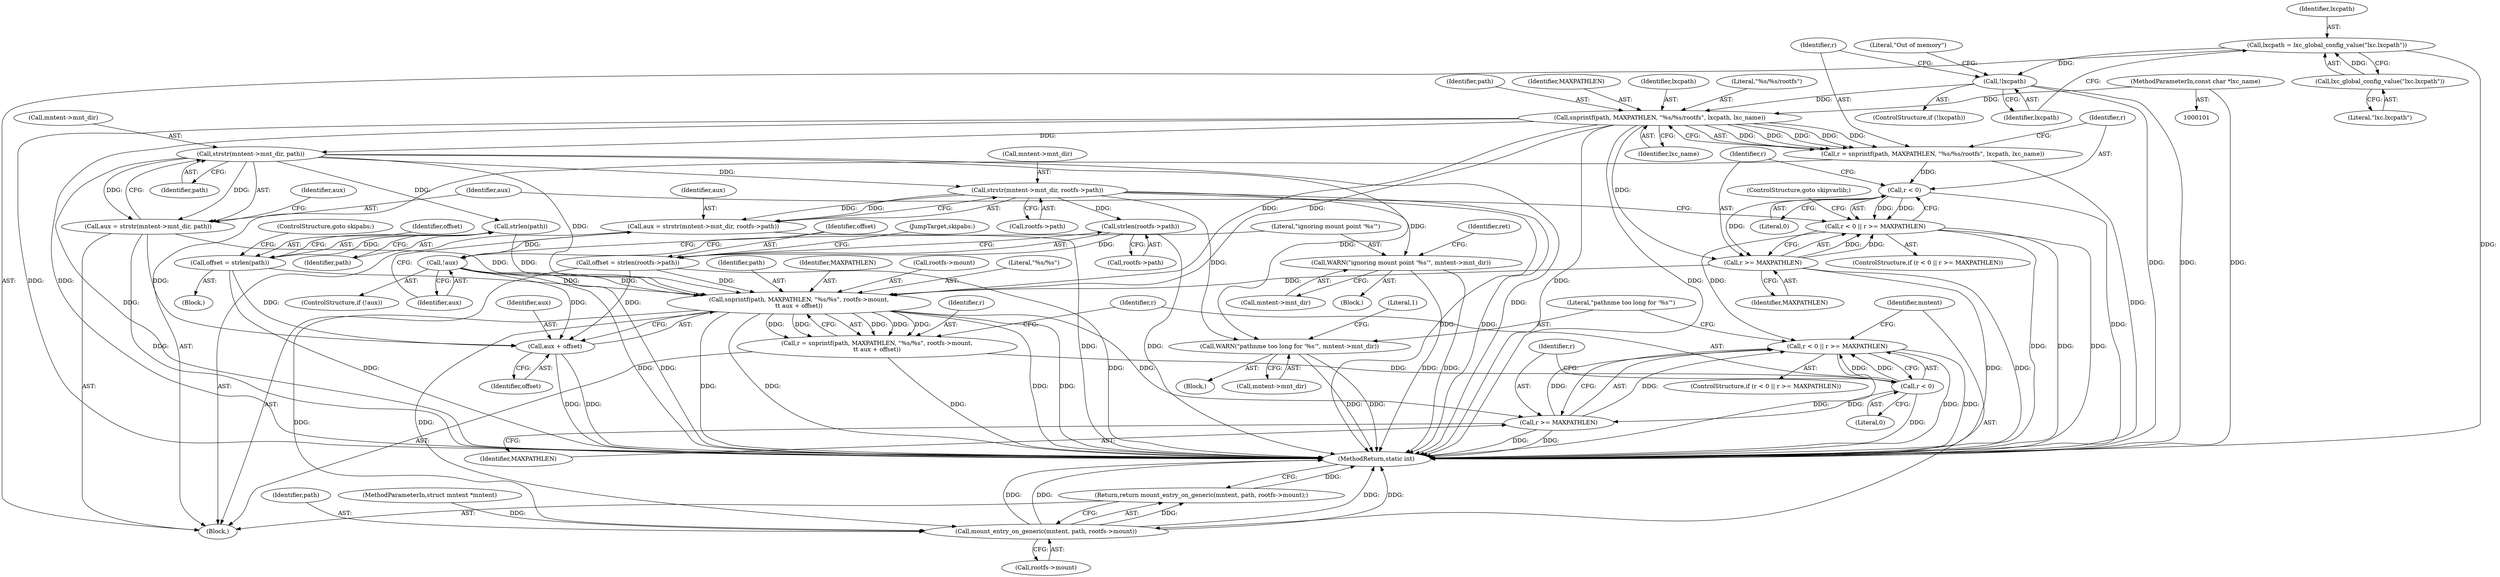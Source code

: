digraph "0_lxc_592fd47a6245508b79fe6ac819fe6d3b2c1289be_6@API" {
"1000130" [label="(Call,snprintf(path, MAXPATHLEN, \"%s/%s/rootfs\", lxcpath, lxc_name))"];
"1000120" [label="(Call,!lxcpath)"];
"1000115" [label="(Call,lxcpath = lxc_global_config_value(\"lxc.lxcpath\"))"];
"1000117" [label="(Call,lxc_global_config_value(\"lxc.lxcpath\"))"];
"1000104" [label="(MethodParameterIn,const char *lxc_name)"];
"1000128" [label="(Call,r = snprintf(path, MAXPATHLEN, \"%s/%s/rootfs\", lxcpath, lxc_name))"];
"1000138" [label="(Call,r < 0)"];
"1000137" [label="(Call,r < 0 || r >= MAXPATHLEN)"];
"1000201" [label="(Call,r < 0 || r >= MAXPATHLEN)"];
"1000141" [label="(Call,r >= MAXPATHLEN)"];
"1000190" [label="(Call,snprintf(path, MAXPATHLEN, \"%s/%s\", rootfs->mount,\n\t\t aux + offset))"];
"1000188" [label="(Call,r = snprintf(path, MAXPATHLEN, \"%s/%s\", rootfs->mount,\n\t\t aux + offset))"];
"1000202" [label="(Call,r < 0)"];
"1000205" [label="(Call,r >= MAXPATHLEN)"];
"1000218" [label="(Call,mount_entry_on_generic(mntent, path, rootfs->mount))"];
"1000217" [label="(Return,return mount_entry_on_generic(mntent, path, rootfs->mount);)"];
"1000147" [label="(Call,strstr(mntent->mnt_dir, path))"];
"1000145" [label="(Call,aux = strstr(mntent->mnt_dir, path))"];
"1000197" [label="(Call,aux + offset)"];
"1000157" [label="(Call,strlen(path))"];
"1000155" [label="(Call,offset = strlen(path))"];
"1000163" [label="(Call,strstr(mntent->mnt_dir, rootfs->path))"];
"1000161" [label="(Call,aux = strstr(mntent->mnt_dir, rootfs->path))"];
"1000171" [label="(Call,!aux)"];
"1000174" [label="(Call,WARN(\"ignoring mount point '%s'\", mntent->mnt_dir))"];
"1000183" [label="(Call,strlen(rootfs->path))"];
"1000181" [label="(Call,offset = strlen(rootfs->path))"];
"1000209" [label="(Call,WARN(\"pathnme too long for '%s'\", mntent->mnt_dir))"];
"1000136" [label="(ControlStructure,if (r < 0 || r >= MAXPATHLEN))"];
"1000200" [label="(ControlStructure,if (r < 0 || r >= MAXPATHLEN))"];
"1000180" [label="(Identifier,ret)"];
"1000171" [label="(Call,!aux)"];
"1000191" [label="(Identifier,path)"];
"1000161" [label="(Call,aux = strstr(mntent->mnt_dir, rootfs->path))"];
"1000134" [label="(Identifier,lxcpath)"];
"1000224" [label="(MethodReturn,static int)"];
"1000147" [label="(Call,strstr(mntent->mnt_dir, path))"];
"1000219" [label="(Identifier,mntent)"];
"1000117" [label="(Call,lxc_global_config_value(\"lxc.lxcpath\"))"];
"1000157" [label="(Call,strlen(path))"];
"1000220" [label="(Identifier,path)"];
"1000140" [label="(Literal,0)"];
"1000137" [label="(Call,r < 0 || r >= MAXPATHLEN)"];
"1000173" [label="(Block,)"];
"1000156" [label="(Identifier,offset)"];
"1000216" [label="(Literal,1)"];
"1000130" [label="(Call,snprintf(path, MAXPATHLEN, \"%s/%s/rootfs\", lxcpath, lxc_name))"];
"1000104" [label="(MethodParameterIn,const char *lxc_name)"];
"1000116" [label="(Identifier,lxcpath)"];
"1000181" [label="(Call,offset = strlen(rootfs->path))"];
"1000133" [label="(Literal,\"%s/%s/rootfs\")"];
"1000119" [label="(ControlStructure,if (!lxcpath))"];
"1000164" [label="(Call,mntent->mnt_dir)"];
"1000154" [label="(Block,)"];
"1000170" [label="(ControlStructure,if (!aux))"];
"1000201" [label="(Call,r < 0 || r >= MAXPATHLEN)"];
"1000129" [label="(Identifier,r)"];
"1000187" [label="(JumpTarget,skipabs:)"];
"1000192" [label="(Identifier,MAXPATHLEN)"];
"1000146" [label="(Identifier,aux)"];
"1000139" [label="(Identifier,r)"];
"1000128" [label="(Call,r = snprintf(path, MAXPATHLEN, \"%s/%s/rootfs\", lxcpath, lxc_name))"];
"1000190" [label="(Call,snprintf(path, MAXPATHLEN, \"%s/%s\", rootfs->mount,\n\t\t aux + offset))"];
"1000202" [label="(Call,r < 0)"];
"1000209" [label="(Call,WARN(\"pathnme too long for '%s'\", mntent->mnt_dir))"];
"1000218" [label="(Call,mount_entry_on_generic(mntent, path, rootfs->mount))"];
"1000210" [label="(Literal,\"pathnme too long for '%s'\")"];
"1000102" [label="(MethodParameterIn,struct mntent *mntent)"];
"1000182" [label="(Identifier,offset)"];
"1000172" [label="(Identifier,aux)"];
"1000184" [label="(Call,rootfs->path)"];
"1000206" [label="(Identifier,r)"];
"1000183" [label="(Call,strlen(rootfs->path))"];
"1000211" [label="(Call,mntent->mnt_dir)"];
"1000105" [label="(Block,)"];
"1000153" [label="(Identifier,aux)"];
"1000159" [label="(ControlStructure,goto skipabs;)"];
"1000198" [label="(Identifier,aux)"];
"1000167" [label="(Call,rootfs->path)"];
"1000138" [label="(Call,r < 0)"];
"1000120" [label="(Call,!lxcpath)"];
"1000148" [label="(Call,mntent->mnt_dir)"];
"1000151" [label="(Identifier,path)"];
"1000131" [label="(Identifier,path)"];
"1000207" [label="(Identifier,MAXPATHLEN)"];
"1000197" [label="(Call,aux + offset)"];
"1000199" [label="(Identifier,offset)"];
"1000115" [label="(Call,lxcpath = lxc_global_config_value(\"lxc.lxcpath\"))"];
"1000141" [label="(Call,r >= MAXPATHLEN)"];
"1000204" [label="(Literal,0)"];
"1000162" [label="(Identifier,aux)"];
"1000205" [label="(Call,r >= MAXPATHLEN)"];
"1000194" [label="(Call,rootfs->mount)"];
"1000145" [label="(Call,aux = strstr(mntent->mnt_dir, path))"];
"1000135" [label="(Identifier,lxc_name)"];
"1000176" [label="(Call,mntent->mnt_dir)"];
"1000124" [label="(Literal,\"Out of memory\")"];
"1000143" [label="(Identifier,MAXPATHLEN)"];
"1000163" [label="(Call,strstr(mntent->mnt_dir, rootfs->path))"];
"1000158" [label="(Identifier,path)"];
"1000189" [label="(Identifier,r)"];
"1000174" [label="(Call,WARN(\"ignoring mount point '%s'\", mntent->mnt_dir))"];
"1000155" [label="(Call,offset = strlen(path))"];
"1000221" [label="(Call,rootfs->mount)"];
"1000121" [label="(Identifier,lxcpath)"];
"1000217" [label="(Return,return mount_entry_on_generic(mntent, path, rootfs->mount);)"];
"1000188" [label="(Call,r = snprintf(path, MAXPATHLEN, \"%s/%s\", rootfs->mount,\n\t\t aux + offset))"];
"1000175" [label="(Literal,\"ignoring mount point '%s'\")"];
"1000142" [label="(Identifier,r)"];
"1000193" [label="(Literal,\"%s/%s\")"];
"1000208" [label="(Block,)"];
"1000203" [label="(Identifier,r)"];
"1000144" [label="(ControlStructure,goto skipvarlib;)"];
"1000118" [label="(Literal,\"lxc.lxcpath\")"];
"1000132" [label="(Identifier,MAXPATHLEN)"];
"1000130" -> "1000128"  [label="AST: "];
"1000130" -> "1000135"  [label="CFG: "];
"1000131" -> "1000130"  [label="AST: "];
"1000132" -> "1000130"  [label="AST: "];
"1000133" -> "1000130"  [label="AST: "];
"1000134" -> "1000130"  [label="AST: "];
"1000135" -> "1000130"  [label="AST: "];
"1000128" -> "1000130"  [label="CFG: "];
"1000130" -> "1000224"  [label="DDG: "];
"1000130" -> "1000224"  [label="DDG: "];
"1000130" -> "1000224"  [label="DDG: "];
"1000130" -> "1000224"  [label="DDG: "];
"1000130" -> "1000128"  [label="DDG: "];
"1000130" -> "1000128"  [label="DDG: "];
"1000130" -> "1000128"  [label="DDG: "];
"1000130" -> "1000128"  [label="DDG: "];
"1000130" -> "1000128"  [label="DDG: "];
"1000120" -> "1000130"  [label="DDG: "];
"1000104" -> "1000130"  [label="DDG: "];
"1000130" -> "1000141"  [label="DDG: "];
"1000130" -> "1000147"  [label="DDG: "];
"1000130" -> "1000190"  [label="DDG: "];
"1000130" -> "1000190"  [label="DDG: "];
"1000120" -> "1000119"  [label="AST: "];
"1000120" -> "1000121"  [label="CFG: "];
"1000121" -> "1000120"  [label="AST: "];
"1000124" -> "1000120"  [label="CFG: "];
"1000129" -> "1000120"  [label="CFG: "];
"1000120" -> "1000224"  [label="DDG: "];
"1000120" -> "1000224"  [label="DDG: "];
"1000115" -> "1000120"  [label="DDG: "];
"1000115" -> "1000105"  [label="AST: "];
"1000115" -> "1000117"  [label="CFG: "];
"1000116" -> "1000115"  [label="AST: "];
"1000117" -> "1000115"  [label="AST: "];
"1000121" -> "1000115"  [label="CFG: "];
"1000115" -> "1000224"  [label="DDG: "];
"1000117" -> "1000115"  [label="DDG: "];
"1000117" -> "1000118"  [label="CFG: "];
"1000118" -> "1000117"  [label="AST: "];
"1000104" -> "1000101"  [label="AST: "];
"1000104" -> "1000224"  [label="DDG: "];
"1000128" -> "1000105"  [label="AST: "];
"1000129" -> "1000128"  [label="AST: "];
"1000139" -> "1000128"  [label="CFG: "];
"1000128" -> "1000224"  [label="DDG: "];
"1000128" -> "1000138"  [label="DDG: "];
"1000138" -> "1000137"  [label="AST: "];
"1000138" -> "1000140"  [label="CFG: "];
"1000139" -> "1000138"  [label="AST: "];
"1000140" -> "1000138"  [label="AST: "];
"1000142" -> "1000138"  [label="CFG: "];
"1000137" -> "1000138"  [label="CFG: "];
"1000138" -> "1000224"  [label="DDG: "];
"1000138" -> "1000137"  [label="DDG: "];
"1000138" -> "1000137"  [label="DDG: "];
"1000138" -> "1000141"  [label="DDG: "];
"1000137" -> "1000136"  [label="AST: "];
"1000137" -> "1000141"  [label="CFG: "];
"1000141" -> "1000137"  [label="AST: "];
"1000144" -> "1000137"  [label="CFG: "];
"1000146" -> "1000137"  [label="CFG: "];
"1000137" -> "1000224"  [label="DDG: "];
"1000137" -> "1000224"  [label="DDG: "];
"1000137" -> "1000224"  [label="DDG: "];
"1000141" -> "1000137"  [label="DDG: "];
"1000141" -> "1000137"  [label="DDG: "];
"1000137" -> "1000201"  [label="DDG: "];
"1000201" -> "1000200"  [label="AST: "];
"1000201" -> "1000202"  [label="CFG: "];
"1000201" -> "1000205"  [label="CFG: "];
"1000202" -> "1000201"  [label="AST: "];
"1000205" -> "1000201"  [label="AST: "];
"1000210" -> "1000201"  [label="CFG: "];
"1000219" -> "1000201"  [label="CFG: "];
"1000201" -> "1000224"  [label="DDG: "];
"1000201" -> "1000224"  [label="DDG: "];
"1000201" -> "1000224"  [label="DDG: "];
"1000202" -> "1000201"  [label="DDG: "];
"1000202" -> "1000201"  [label="DDG: "];
"1000205" -> "1000201"  [label="DDG: "];
"1000205" -> "1000201"  [label="DDG: "];
"1000141" -> "1000143"  [label="CFG: "];
"1000142" -> "1000141"  [label="AST: "];
"1000143" -> "1000141"  [label="AST: "];
"1000141" -> "1000224"  [label="DDG: "];
"1000141" -> "1000224"  [label="DDG: "];
"1000141" -> "1000190"  [label="DDG: "];
"1000190" -> "1000188"  [label="AST: "];
"1000190" -> "1000197"  [label="CFG: "];
"1000191" -> "1000190"  [label="AST: "];
"1000192" -> "1000190"  [label="AST: "];
"1000193" -> "1000190"  [label="AST: "];
"1000194" -> "1000190"  [label="AST: "];
"1000197" -> "1000190"  [label="AST: "];
"1000188" -> "1000190"  [label="CFG: "];
"1000190" -> "1000224"  [label="DDG: "];
"1000190" -> "1000224"  [label="DDG: "];
"1000190" -> "1000224"  [label="DDG: "];
"1000190" -> "1000224"  [label="DDG: "];
"1000190" -> "1000188"  [label="DDG: "];
"1000190" -> "1000188"  [label="DDG: "];
"1000190" -> "1000188"  [label="DDG: "];
"1000190" -> "1000188"  [label="DDG: "];
"1000190" -> "1000188"  [label="DDG: "];
"1000147" -> "1000190"  [label="DDG: "];
"1000157" -> "1000190"  [label="DDG: "];
"1000171" -> "1000190"  [label="DDG: "];
"1000145" -> "1000190"  [label="DDG: "];
"1000181" -> "1000190"  [label="DDG: "];
"1000155" -> "1000190"  [label="DDG: "];
"1000190" -> "1000205"  [label="DDG: "];
"1000190" -> "1000218"  [label="DDG: "];
"1000190" -> "1000218"  [label="DDG: "];
"1000188" -> "1000105"  [label="AST: "];
"1000189" -> "1000188"  [label="AST: "];
"1000203" -> "1000188"  [label="CFG: "];
"1000188" -> "1000224"  [label="DDG: "];
"1000188" -> "1000202"  [label="DDG: "];
"1000202" -> "1000204"  [label="CFG: "];
"1000203" -> "1000202"  [label="AST: "];
"1000204" -> "1000202"  [label="AST: "];
"1000206" -> "1000202"  [label="CFG: "];
"1000202" -> "1000224"  [label="DDG: "];
"1000202" -> "1000205"  [label="DDG: "];
"1000205" -> "1000207"  [label="CFG: "];
"1000206" -> "1000205"  [label="AST: "];
"1000207" -> "1000205"  [label="AST: "];
"1000205" -> "1000224"  [label="DDG: "];
"1000205" -> "1000224"  [label="DDG: "];
"1000218" -> "1000217"  [label="AST: "];
"1000218" -> "1000221"  [label="CFG: "];
"1000219" -> "1000218"  [label="AST: "];
"1000220" -> "1000218"  [label="AST: "];
"1000221" -> "1000218"  [label="AST: "];
"1000217" -> "1000218"  [label="CFG: "];
"1000218" -> "1000224"  [label="DDG: "];
"1000218" -> "1000224"  [label="DDG: "];
"1000218" -> "1000224"  [label="DDG: "];
"1000218" -> "1000224"  [label="DDG: "];
"1000218" -> "1000217"  [label="DDG: "];
"1000102" -> "1000218"  [label="DDG: "];
"1000217" -> "1000105"  [label="AST: "];
"1000224" -> "1000217"  [label="CFG: "];
"1000217" -> "1000224"  [label="DDG: "];
"1000147" -> "1000145"  [label="AST: "];
"1000147" -> "1000151"  [label="CFG: "];
"1000148" -> "1000147"  [label="AST: "];
"1000151" -> "1000147"  [label="AST: "];
"1000145" -> "1000147"  [label="CFG: "];
"1000147" -> "1000224"  [label="DDG: "];
"1000147" -> "1000224"  [label="DDG: "];
"1000147" -> "1000145"  [label="DDG: "];
"1000147" -> "1000145"  [label="DDG: "];
"1000147" -> "1000157"  [label="DDG: "];
"1000147" -> "1000163"  [label="DDG: "];
"1000147" -> "1000209"  [label="DDG: "];
"1000145" -> "1000105"  [label="AST: "];
"1000146" -> "1000145"  [label="AST: "];
"1000153" -> "1000145"  [label="CFG: "];
"1000145" -> "1000224"  [label="DDG: "];
"1000145" -> "1000197"  [label="DDG: "];
"1000197" -> "1000199"  [label="CFG: "];
"1000198" -> "1000197"  [label="AST: "];
"1000199" -> "1000197"  [label="AST: "];
"1000197" -> "1000224"  [label="DDG: "];
"1000197" -> "1000224"  [label="DDG: "];
"1000171" -> "1000197"  [label="DDG: "];
"1000181" -> "1000197"  [label="DDG: "];
"1000155" -> "1000197"  [label="DDG: "];
"1000157" -> "1000155"  [label="AST: "];
"1000157" -> "1000158"  [label="CFG: "];
"1000158" -> "1000157"  [label="AST: "];
"1000155" -> "1000157"  [label="CFG: "];
"1000157" -> "1000155"  [label="DDG: "];
"1000155" -> "1000154"  [label="AST: "];
"1000156" -> "1000155"  [label="AST: "];
"1000159" -> "1000155"  [label="CFG: "];
"1000155" -> "1000224"  [label="DDG: "];
"1000163" -> "1000161"  [label="AST: "];
"1000163" -> "1000167"  [label="CFG: "];
"1000164" -> "1000163"  [label="AST: "];
"1000167" -> "1000163"  [label="AST: "];
"1000161" -> "1000163"  [label="CFG: "];
"1000163" -> "1000224"  [label="DDG: "];
"1000163" -> "1000224"  [label="DDG: "];
"1000163" -> "1000161"  [label="DDG: "];
"1000163" -> "1000161"  [label="DDG: "];
"1000163" -> "1000174"  [label="DDG: "];
"1000163" -> "1000183"  [label="DDG: "];
"1000163" -> "1000209"  [label="DDG: "];
"1000161" -> "1000105"  [label="AST: "];
"1000162" -> "1000161"  [label="AST: "];
"1000172" -> "1000161"  [label="CFG: "];
"1000161" -> "1000224"  [label="DDG: "];
"1000161" -> "1000171"  [label="DDG: "];
"1000171" -> "1000170"  [label="AST: "];
"1000171" -> "1000172"  [label="CFG: "];
"1000172" -> "1000171"  [label="AST: "];
"1000175" -> "1000171"  [label="CFG: "];
"1000182" -> "1000171"  [label="CFG: "];
"1000171" -> "1000224"  [label="DDG: "];
"1000171" -> "1000224"  [label="DDG: "];
"1000174" -> "1000173"  [label="AST: "];
"1000174" -> "1000176"  [label="CFG: "];
"1000175" -> "1000174"  [label="AST: "];
"1000176" -> "1000174"  [label="AST: "];
"1000180" -> "1000174"  [label="CFG: "];
"1000174" -> "1000224"  [label="DDG: "];
"1000174" -> "1000224"  [label="DDG: "];
"1000183" -> "1000181"  [label="AST: "];
"1000183" -> "1000184"  [label="CFG: "];
"1000184" -> "1000183"  [label="AST: "];
"1000181" -> "1000183"  [label="CFG: "];
"1000183" -> "1000224"  [label="DDG: "];
"1000183" -> "1000181"  [label="DDG: "];
"1000181" -> "1000105"  [label="AST: "];
"1000182" -> "1000181"  [label="AST: "];
"1000187" -> "1000181"  [label="CFG: "];
"1000181" -> "1000224"  [label="DDG: "];
"1000209" -> "1000208"  [label="AST: "];
"1000209" -> "1000211"  [label="CFG: "];
"1000210" -> "1000209"  [label="AST: "];
"1000211" -> "1000209"  [label="AST: "];
"1000216" -> "1000209"  [label="CFG: "];
"1000209" -> "1000224"  [label="DDG: "];
"1000209" -> "1000224"  [label="DDG: "];
}
